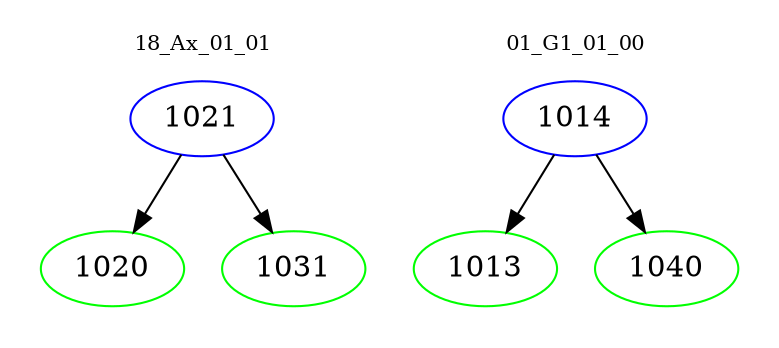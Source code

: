 digraph{
subgraph cluster_0 {
color = white
label = "18_Ax_01_01";
fontsize=10;
T0_1021 [label="1021", color="blue"]
T0_1021 -> T0_1020 [color="black"]
T0_1020 [label="1020", color="green"]
T0_1021 -> T0_1031 [color="black"]
T0_1031 [label="1031", color="green"]
}
subgraph cluster_1 {
color = white
label = "01_G1_01_00";
fontsize=10;
T1_1014 [label="1014", color="blue"]
T1_1014 -> T1_1013 [color="black"]
T1_1013 [label="1013", color="green"]
T1_1014 -> T1_1040 [color="black"]
T1_1040 [label="1040", color="green"]
}
}
